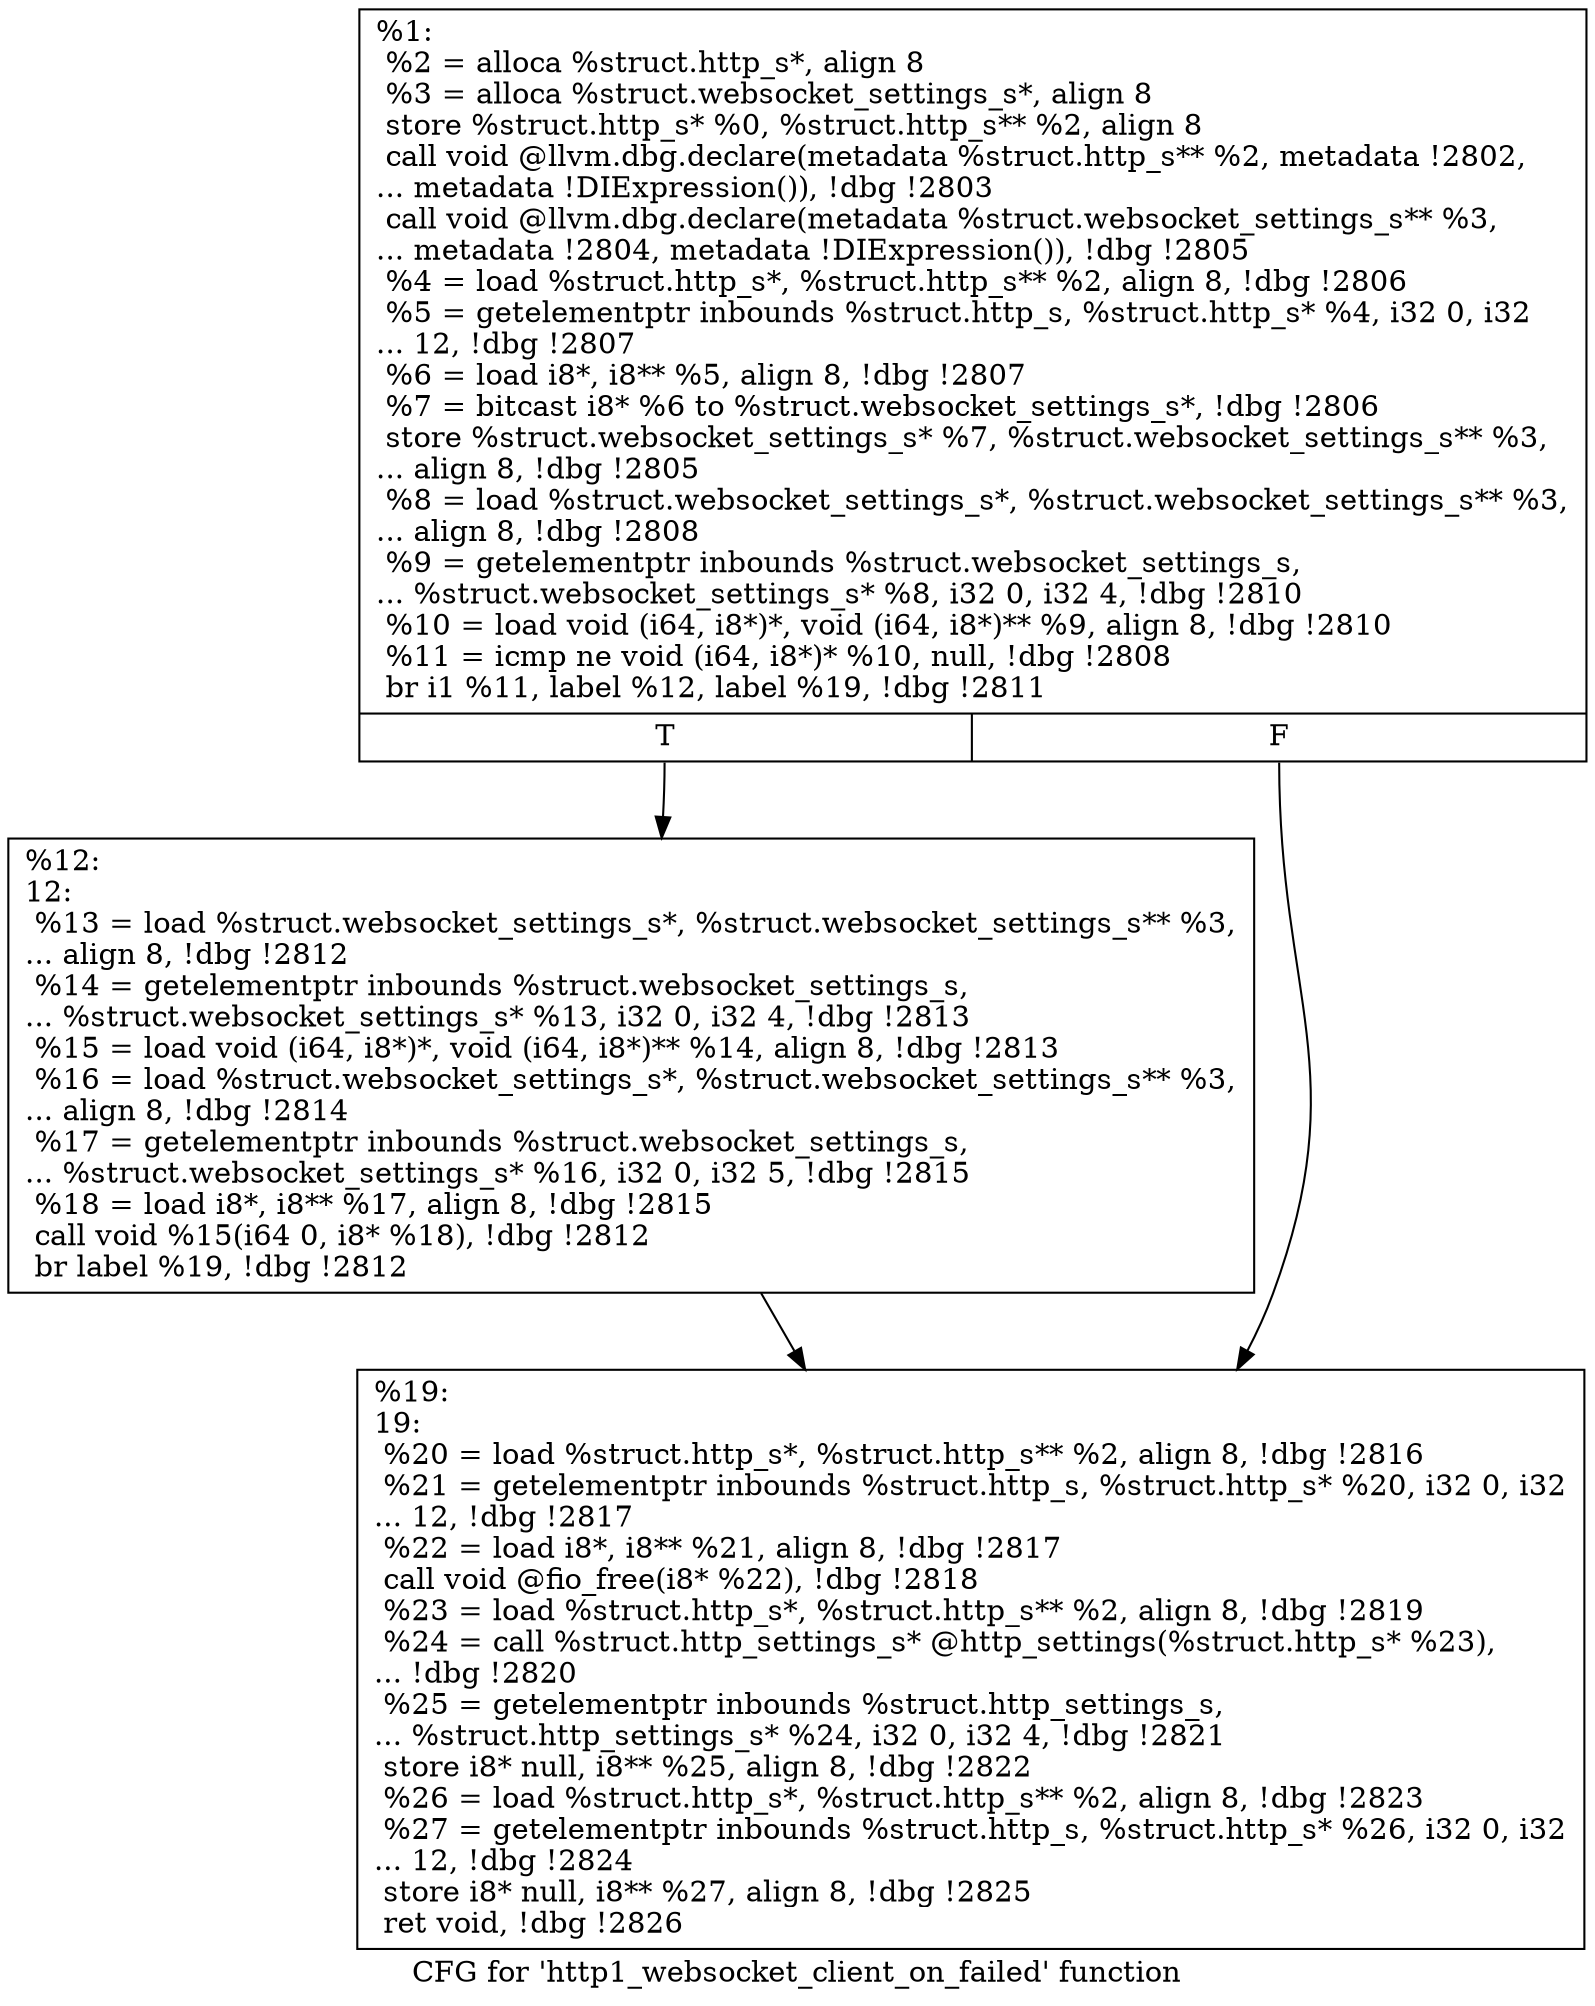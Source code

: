 digraph "CFG for 'http1_websocket_client_on_failed' function" {
	label="CFG for 'http1_websocket_client_on_failed' function";

	Node0x5568521bb070 [shape=record,label="{%1:\l  %2 = alloca %struct.http_s*, align 8\l  %3 = alloca %struct.websocket_settings_s*, align 8\l  store %struct.http_s* %0, %struct.http_s** %2, align 8\l  call void @llvm.dbg.declare(metadata %struct.http_s** %2, metadata !2802,\l... metadata !DIExpression()), !dbg !2803\l  call void @llvm.dbg.declare(metadata %struct.websocket_settings_s** %3,\l... metadata !2804, metadata !DIExpression()), !dbg !2805\l  %4 = load %struct.http_s*, %struct.http_s** %2, align 8, !dbg !2806\l  %5 = getelementptr inbounds %struct.http_s, %struct.http_s* %4, i32 0, i32\l... 12, !dbg !2807\l  %6 = load i8*, i8** %5, align 8, !dbg !2807\l  %7 = bitcast i8* %6 to %struct.websocket_settings_s*, !dbg !2806\l  store %struct.websocket_settings_s* %7, %struct.websocket_settings_s** %3,\l... align 8, !dbg !2805\l  %8 = load %struct.websocket_settings_s*, %struct.websocket_settings_s** %3,\l... align 8, !dbg !2808\l  %9 = getelementptr inbounds %struct.websocket_settings_s,\l... %struct.websocket_settings_s* %8, i32 0, i32 4, !dbg !2810\l  %10 = load void (i64, i8*)*, void (i64, i8*)** %9, align 8, !dbg !2810\l  %11 = icmp ne void (i64, i8*)* %10, null, !dbg !2808\l  br i1 %11, label %12, label %19, !dbg !2811\l|{<s0>T|<s1>F}}"];
	Node0x5568521bb070:s0 -> Node0x5568521bec00;
	Node0x5568521bb070:s1 -> Node0x5568521bec50;
	Node0x5568521bec00 [shape=record,label="{%12:\l12:                                               \l  %13 = load %struct.websocket_settings_s*, %struct.websocket_settings_s** %3,\l... align 8, !dbg !2812\l  %14 = getelementptr inbounds %struct.websocket_settings_s,\l... %struct.websocket_settings_s* %13, i32 0, i32 4, !dbg !2813\l  %15 = load void (i64, i8*)*, void (i64, i8*)** %14, align 8, !dbg !2813\l  %16 = load %struct.websocket_settings_s*, %struct.websocket_settings_s** %3,\l... align 8, !dbg !2814\l  %17 = getelementptr inbounds %struct.websocket_settings_s,\l... %struct.websocket_settings_s* %16, i32 0, i32 5, !dbg !2815\l  %18 = load i8*, i8** %17, align 8, !dbg !2815\l  call void %15(i64 0, i8* %18), !dbg !2812\l  br label %19, !dbg !2812\l}"];
	Node0x5568521bec00 -> Node0x5568521bec50;
	Node0x5568521bec50 [shape=record,label="{%19:\l19:                                               \l  %20 = load %struct.http_s*, %struct.http_s** %2, align 8, !dbg !2816\l  %21 = getelementptr inbounds %struct.http_s, %struct.http_s* %20, i32 0, i32\l... 12, !dbg !2817\l  %22 = load i8*, i8** %21, align 8, !dbg !2817\l  call void @fio_free(i8* %22), !dbg !2818\l  %23 = load %struct.http_s*, %struct.http_s** %2, align 8, !dbg !2819\l  %24 = call %struct.http_settings_s* @http_settings(%struct.http_s* %23),\l... !dbg !2820\l  %25 = getelementptr inbounds %struct.http_settings_s,\l... %struct.http_settings_s* %24, i32 0, i32 4, !dbg !2821\l  store i8* null, i8** %25, align 8, !dbg !2822\l  %26 = load %struct.http_s*, %struct.http_s** %2, align 8, !dbg !2823\l  %27 = getelementptr inbounds %struct.http_s, %struct.http_s* %26, i32 0, i32\l... 12, !dbg !2824\l  store i8* null, i8** %27, align 8, !dbg !2825\l  ret void, !dbg !2826\l}"];
}
